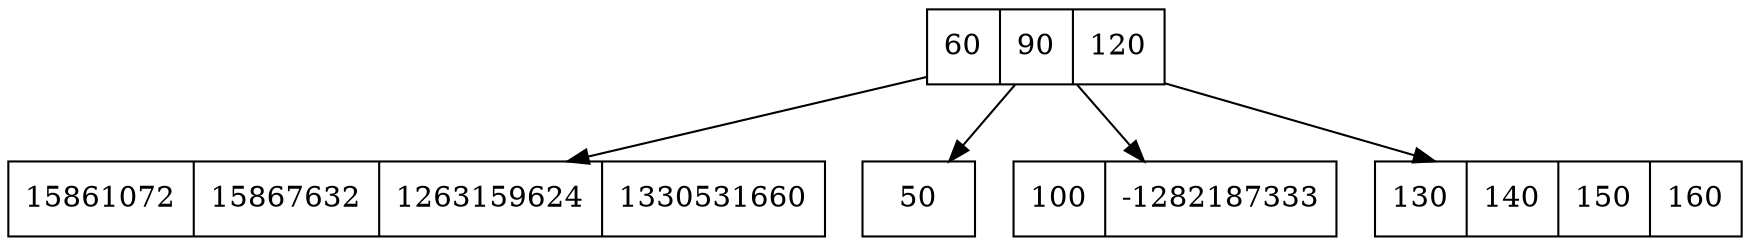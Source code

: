 digraph BTree {
node [shape=record];
node0xf217a0 [label="60 | 90 | 120"];
node0xf217a0 -> node0xf21ef0;
node0xf21ef0 [label="15861072 | 15867632 | 1263159624 | 1330531660"];
node0xf217a0 -> node0xf204b0;
node0xf204b0 [label="50"];
node0xf217a0 -> node0xf20568;
node0xf20568 [label="100 | -1282187333"];
node0xf217a0 -> node0xf21bf0;
node0xf21bf0 [label="130 | 140 | 150 | 160"];
}
